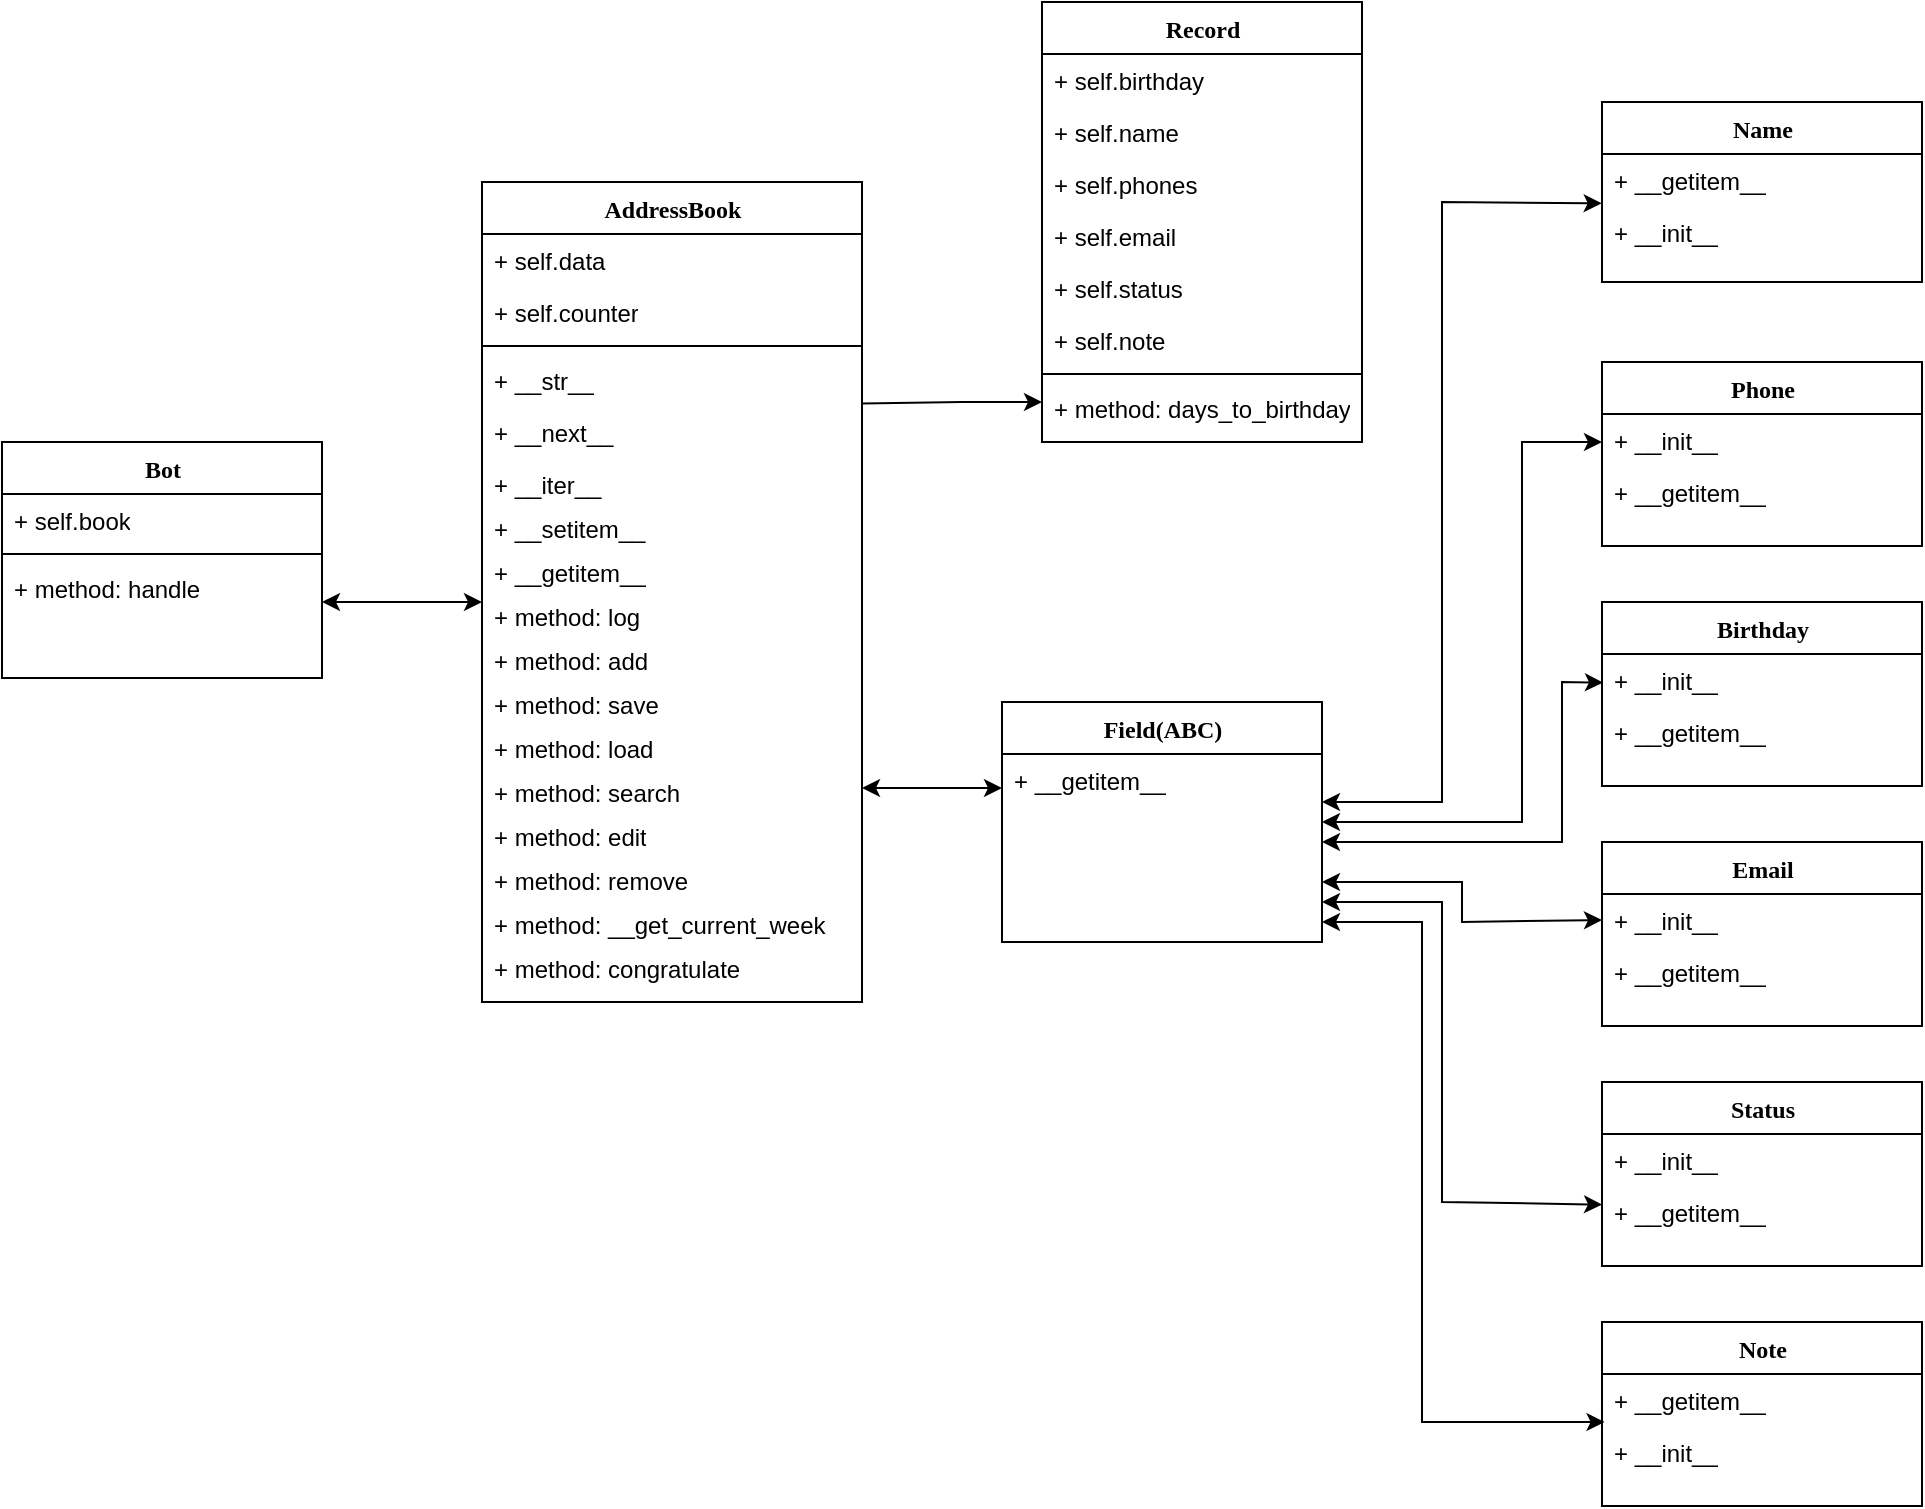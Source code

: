 <mxfile version="21.7.2" type="device">
  <diagram name="Page-1" id="6133507b-19e7-1e82-6fc7-422aa6c4b21f">
    <mxGraphModel dx="880" dy="452" grid="1" gridSize="10" guides="1" tooltips="1" connect="1" arrows="1" fold="1" page="1" pageScale="1" pageWidth="1100" pageHeight="850" background="none" math="0" shadow="0">
      <root>
        <mxCell id="0" />
        <mxCell id="1" parent="0" />
        <mxCell id="78961159f06e98e8-17" value="Bot" style="swimlane;html=1;fontStyle=1;align=center;verticalAlign=top;childLayout=stackLayout;horizontal=1;startSize=26;horizontalStack=0;resizeParent=1;resizeLast=0;collapsible=1;marginBottom=0;swimlaneFillColor=#ffffff;rounded=0;shadow=0;comic=0;labelBackgroundColor=none;strokeWidth=1;fillColor=none;fontFamily=Verdana;fontSize=12" parent="1" vertex="1">
          <mxGeometry x="40" y="240" width="160" height="118" as="geometry" />
        </mxCell>
        <mxCell id="78961159f06e98e8-23" value="+ self.book" style="text;html=1;strokeColor=none;fillColor=none;align=left;verticalAlign=top;spacingLeft=4;spacingRight=4;whiteSpace=wrap;overflow=hidden;rotatable=0;points=[[0,0.5],[1,0.5]];portConstraint=eastwest;" parent="78961159f06e98e8-17" vertex="1">
          <mxGeometry y="26" width="160" height="26" as="geometry" />
        </mxCell>
        <mxCell id="78961159f06e98e8-19" value="" style="line;html=1;strokeWidth=1;fillColor=none;align=left;verticalAlign=middle;spacingTop=-1;spacingLeft=3;spacingRight=3;rotatable=0;labelPosition=right;points=[];portConstraint=eastwest;" parent="78961159f06e98e8-17" vertex="1">
          <mxGeometry y="52" width="160" height="8" as="geometry" />
        </mxCell>
        <mxCell id="78961159f06e98e8-27" value="+ method:&amp;nbsp;handle" style="text;html=1;strokeColor=none;fillColor=none;align=left;verticalAlign=top;spacingLeft=4;spacingRight=4;whiteSpace=wrap;overflow=hidden;rotatable=0;points=[[0,0.5],[1,0.5]];portConstraint=eastwest;" parent="78961159f06e98e8-17" vertex="1">
          <mxGeometry y="60" width="160" height="26" as="geometry" />
        </mxCell>
        <mxCell id="78961159f06e98e8-43" value="AddressBook" style="swimlane;html=1;fontStyle=1;align=center;verticalAlign=top;childLayout=stackLayout;horizontal=1;startSize=26;horizontalStack=0;resizeParent=1;resizeLast=0;collapsible=1;marginBottom=0;swimlaneFillColor=#ffffff;rounded=0;shadow=0;comic=0;labelBackgroundColor=none;strokeWidth=1;fillColor=none;fontFamily=Verdana;fontSize=12" parent="1" vertex="1">
          <mxGeometry x="280" y="110" width="190" height="410" as="geometry" />
        </mxCell>
        <mxCell id="78961159f06e98e8-44" value="+&amp;nbsp;self.data" style="text;html=1;strokeColor=none;fillColor=none;align=left;verticalAlign=top;spacingLeft=4;spacingRight=4;whiteSpace=wrap;overflow=hidden;rotatable=0;points=[[0,0.5],[1,0.5]];portConstraint=eastwest;" parent="78961159f06e98e8-43" vertex="1">
          <mxGeometry y="26" width="190" height="26" as="geometry" />
        </mxCell>
        <mxCell id="78961159f06e98e8-45" value="+ self.counter" style="text;html=1;strokeColor=none;fillColor=none;align=left;verticalAlign=top;spacingLeft=4;spacingRight=4;whiteSpace=wrap;overflow=hidden;rotatable=0;points=[[0,0.5],[1,0.5]];portConstraint=eastwest;" parent="78961159f06e98e8-43" vertex="1">
          <mxGeometry y="52" width="190" height="26" as="geometry" />
        </mxCell>
        <mxCell id="78961159f06e98e8-51" value="" style="line;html=1;strokeWidth=1;fillColor=none;align=left;verticalAlign=middle;spacingTop=-1;spacingLeft=3;spacingRight=3;rotatable=0;labelPosition=right;points=[];portConstraint=eastwest;" parent="78961159f06e98e8-43" vertex="1">
          <mxGeometry y="78" width="190" height="8" as="geometry" />
        </mxCell>
        <mxCell id="78961159f06e98e8-52" value="+&amp;nbsp;__str__" style="text;html=1;strokeColor=none;fillColor=none;align=left;verticalAlign=top;spacingLeft=4;spacingRight=4;whiteSpace=wrap;overflow=hidden;rotatable=0;points=[[0,0.5],[1,0.5]];portConstraint=eastwest;" parent="78961159f06e98e8-43" vertex="1">
          <mxGeometry y="86" width="190" height="26" as="geometry" />
        </mxCell>
        <mxCell id="b94bc138ca980ef-2" value="+&amp;nbsp;__next__" style="text;html=1;strokeColor=none;fillColor=none;align=left;verticalAlign=top;spacingLeft=4;spacingRight=4;whiteSpace=wrap;overflow=hidden;rotatable=0;points=[[0,0.5],[1,0.5]];portConstraint=eastwest;" parent="78961159f06e98e8-43" vertex="1">
          <mxGeometry y="112" width="190" height="26" as="geometry" />
        </mxCell>
        <mxCell id="bDmrZEo2q7r0zX-tq2fh-38" value="+&amp;nbsp;__iter__" style="text;html=1;strokeColor=none;fillColor=none;align=left;verticalAlign=top;spacingLeft=4;spacingRight=4;whiteSpace=wrap;overflow=hidden;rotatable=0;points=[[0,0.5],[1,0.5]];portConstraint=eastwest;" vertex="1" parent="78961159f06e98e8-43">
          <mxGeometry y="138" width="190" height="22" as="geometry" />
        </mxCell>
        <mxCell id="bDmrZEo2q7r0zX-tq2fh-39" value="+&amp;nbsp;__setitem__" style="text;html=1;strokeColor=none;fillColor=none;align=left;verticalAlign=top;spacingLeft=4;spacingRight=4;whiteSpace=wrap;overflow=hidden;rotatable=0;points=[[0,0.5],[1,0.5]];portConstraint=eastwest;" vertex="1" parent="78961159f06e98e8-43">
          <mxGeometry y="160" width="190" height="22" as="geometry" />
        </mxCell>
        <mxCell id="bDmrZEo2q7r0zX-tq2fh-40" value="+&amp;nbsp;__getitem__" style="text;html=1;strokeColor=none;fillColor=none;align=left;verticalAlign=top;spacingLeft=4;spacingRight=4;whiteSpace=wrap;overflow=hidden;rotatable=0;points=[[0,0.5],[1,0.5]];portConstraint=eastwest;" vertex="1" parent="78961159f06e98e8-43">
          <mxGeometry y="182" width="190" height="22" as="geometry" />
        </mxCell>
        <mxCell id="bDmrZEo2q7r0zX-tq2fh-41" value="+ method:&amp;nbsp;log" style="text;html=1;strokeColor=none;fillColor=none;align=left;verticalAlign=top;spacingLeft=4;spacingRight=4;whiteSpace=wrap;overflow=hidden;rotatable=0;points=[[0,0.5],[1,0.5]];portConstraint=eastwest;" vertex="1" parent="78961159f06e98e8-43">
          <mxGeometry y="204" width="190" height="22" as="geometry" />
        </mxCell>
        <mxCell id="bDmrZEo2q7r0zX-tq2fh-42" value="+ method:&amp;nbsp;add" style="text;html=1;strokeColor=none;fillColor=none;align=left;verticalAlign=top;spacingLeft=4;spacingRight=4;whiteSpace=wrap;overflow=hidden;rotatable=0;points=[[0,0.5],[1,0.5]];portConstraint=eastwest;" vertex="1" parent="78961159f06e98e8-43">
          <mxGeometry y="226" width="190" height="22" as="geometry" />
        </mxCell>
        <mxCell id="bDmrZEo2q7r0zX-tq2fh-43" value="+ method:&amp;nbsp;save" style="text;html=1;strokeColor=none;fillColor=none;align=left;verticalAlign=top;spacingLeft=4;spacingRight=4;whiteSpace=wrap;overflow=hidden;rotatable=0;points=[[0,0.5],[1,0.5]];portConstraint=eastwest;" vertex="1" parent="78961159f06e98e8-43">
          <mxGeometry y="248" width="190" height="22" as="geometry" />
        </mxCell>
        <mxCell id="bDmrZEo2q7r0zX-tq2fh-44" value="+ method:&amp;nbsp;load" style="text;html=1;strokeColor=none;fillColor=none;align=left;verticalAlign=top;spacingLeft=4;spacingRight=4;whiteSpace=wrap;overflow=hidden;rotatable=0;points=[[0,0.5],[1,0.5]];portConstraint=eastwest;" vertex="1" parent="78961159f06e98e8-43">
          <mxGeometry y="270" width="190" height="22" as="geometry" />
        </mxCell>
        <mxCell id="bDmrZEo2q7r0zX-tq2fh-45" value="+ method:&amp;nbsp;search" style="text;html=1;strokeColor=none;fillColor=none;align=left;verticalAlign=top;spacingLeft=4;spacingRight=4;whiteSpace=wrap;overflow=hidden;rotatable=0;points=[[0,0.5],[1,0.5]];portConstraint=eastwest;" vertex="1" parent="78961159f06e98e8-43">
          <mxGeometry y="292" width="190" height="22" as="geometry" />
        </mxCell>
        <mxCell id="bDmrZEo2q7r0zX-tq2fh-46" value="+ method:&amp;nbsp;edit" style="text;html=1;strokeColor=none;fillColor=none;align=left;verticalAlign=top;spacingLeft=4;spacingRight=4;whiteSpace=wrap;overflow=hidden;rotatable=0;points=[[0,0.5],[1,0.5]];portConstraint=eastwest;" vertex="1" parent="78961159f06e98e8-43">
          <mxGeometry y="314" width="190" height="22" as="geometry" />
        </mxCell>
        <mxCell id="bDmrZEo2q7r0zX-tq2fh-47" value="+ method:&amp;nbsp;remove" style="text;html=1;strokeColor=none;fillColor=none;align=left;verticalAlign=top;spacingLeft=4;spacingRight=4;whiteSpace=wrap;overflow=hidden;rotatable=0;points=[[0,0.5],[1,0.5]];portConstraint=eastwest;" vertex="1" parent="78961159f06e98e8-43">
          <mxGeometry y="336" width="190" height="22" as="geometry" />
        </mxCell>
        <mxCell id="bDmrZEo2q7r0zX-tq2fh-48" value="+ method:&amp;nbsp;__get_current_week" style="text;html=1;strokeColor=none;fillColor=none;align=left;verticalAlign=top;spacingLeft=4;spacingRight=4;whiteSpace=wrap;overflow=hidden;rotatable=0;points=[[0,0.5],[1,0.5]];portConstraint=eastwest;" vertex="1" parent="78961159f06e98e8-43">
          <mxGeometry y="358" width="190" height="22" as="geometry" />
        </mxCell>
        <mxCell id="bDmrZEo2q7r0zX-tq2fh-49" value="+ method:&amp;nbsp;congratulate" style="text;html=1;strokeColor=none;fillColor=none;align=left;verticalAlign=top;spacingLeft=4;spacingRight=4;whiteSpace=wrap;overflow=hidden;rotatable=0;points=[[0,0.5],[1,0.5]];portConstraint=eastwest;" vertex="1" parent="78961159f06e98e8-43">
          <mxGeometry y="380" width="190" height="22" as="geometry" />
        </mxCell>
        <mxCell id="78961159f06e98e8-69" value="Note" style="swimlane;html=1;fontStyle=1;align=center;verticalAlign=top;childLayout=stackLayout;horizontal=1;startSize=26;horizontalStack=0;resizeParent=1;resizeLast=0;collapsible=1;marginBottom=0;swimlaneFillColor=#ffffff;rounded=0;shadow=0;comic=0;labelBackgroundColor=none;strokeWidth=1;fillColor=none;fontFamily=Verdana;fontSize=12" parent="1" vertex="1">
          <mxGeometry x="840" y="680" width="160" height="92" as="geometry" />
        </mxCell>
        <mxCell id="bDmrZEo2q7r0zX-tq2fh-70" value="+&amp;nbsp;__getitem__" style="text;html=1;strokeColor=none;fillColor=none;align=left;verticalAlign=top;spacingLeft=4;spacingRight=4;whiteSpace=wrap;overflow=hidden;rotatable=0;points=[[0,0.5],[1,0.5]];portConstraint=eastwest;" vertex="1" parent="78961159f06e98e8-69">
          <mxGeometry y="26" width="160" height="26" as="geometry" />
        </mxCell>
        <mxCell id="bDmrZEo2q7r0zX-tq2fh-69" value="+&amp;nbsp;__init__" style="text;html=1;strokeColor=none;fillColor=none;align=left;verticalAlign=top;spacingLeft=4;spacingRight=4;whiteSpace=wrap;overflow=hidden;rotatable=0;points=[[0,0.5],[1,0.5]];portConstraint=eastwest;" vertex="1" parent="78961159f06e98e8-69">
          <mxGeometry y="52" width="160" height="26" as="geometry" />
        </mxCell>
        <mxCell id="bDmrZEo2q7r0zX-tq2fh-71" style="edgeStyle=elbowEdgeStyle;rounded=0;orthogonalLoop=1;jettySize=auto;html=1;entryX=0.018;entryY=0.005;entryDx=0;entryDy=0;entryPerimeter=0;" edge="1" parent="78961159f06e98e8-69" source="78961159f06e98e8-69" target="bDmrZEo2q7r0zX-tq2fh-69">
          <mxGeometry relative="1" as="geometry" />
        </mxCell>
        <mxCell id="bDmrZEo2q7r0zX-tq2fh-1" value="Record" style="swimlane;html=1;fontStyle=1;align=center;verticalAlign=top;childLayout=stackLayout;horizontal=1;startSize=26;horizontalStack=0;resizeParent=1;resizeLast=0;collapsible=1;marginBottom=0;swimlaneFillColor=#ffffff;rounded=0;shadow=0;comic=0;labelBackgroundColor=none;strokeWidth=1;fillColor=none;fontFamily=Verdana;fontSize=12" vertex="1" parent="1">
          <mxGeometry x="560" y="20" width="160" height="220" as="geometry" />
        </mxCell>
        <mxCell id="bDmrZEo2q7r0zX-tq2fh-2" value="+ self.birthday" style="text;html=1;strokeColor=none;fillColor=none;align=left;verticalAlign=top;spacingLeft=4;spacingRight=4;whiteSpace=wrap;overflow=hidden;rotatable=0;points=[[0,0.5],[1,0.5]];portConstraint=eastwest;" vertex="1" parent="bDmrZEo2q7r0zX-tq2fh-1">
          <mxGeometry y="26" width="160" height="26" as="geometry" />
        </mxCell>
        <mxCell id="bDmrZEo2q7r0zX-tq2fh-53" value="+&amp;nbsp;self.name" style="text;html=1;strokeColor=none;fillColor=none;align=left;verticalAlign=top;spacingLeft=4;spacingRight=4;whiteSpace=wrap;overflow=hidden;rotatable=0;points=[[0,0.5],[1,0.5]];portConstraint=eastwest;" vertex="1" parent="bDmrZEo2q7r0zX-tq2fh-1">
          <mxGeometry y="52" width="160" height="26" as="geometry" />
        </mxCell>
        <mxCell id="bDmrZEo2q7r0zX-tq2fh-55" value="+&amp;nbsp;self.phones" style="text;html=1;strokeColor=none;fillColor=none;align=left;verticalAlign=top;spacingLeft=4;spacingRight=4;whiteSpace=wrap;overflow=hidden;rotatable=0;points=[[0,0.5],[1,0.5]];portConstraint=eastwest;" vertex="1" parent="bDmrZEo2q7r0zX-tq2fh-1">
          <mxGeometry y="78" width="160" height="26" as="geometry" />
        </mxCell>
        <mxCell id="bDmrZEo2q7r0zX-tq2fh-56" value="+&amp;nbsp;self.email" style="text;html=1;strokeColor=none;fillColor=none;align=left;verticalAlign=top;spacingLeft=4;spacingRight=4;whiteSpace=wrap;overflow=hidden;rotatable=0;points=[[0,0.5],[1,0.5]];portConstraint=eastwest;" vertex="1" parent="bDmrZEo2q7r0zX-tq2fh-1">
          <mxGeometry y="104" width="160" height="26" as="geometry" />
        </mxCell>
        <mxCell id="bDmrZEo2q7r0zX-tq2fh-57" value="+&amp;nbsp;self.status" style="text;html=1;strokeColor=none;fillColor=none;align=left;verticalAlign=top;spacingLeft=4;spacingRight=4;whiteSpace=wrap;overflow=hidden;rotatable=0;points=[[0,0.5],[1,0.5]];portConstraint=eastwest;" vertex="1" parent="bDmrZEo2q7r0zX-tq2fh-1">
          <mxGeometry y="130" width="160" height="26" as="geometry" />
        </mxCell>
        <mxCell id="bDmrZEo2q7r0zX-tq2fh-58" value="+&amp;nbsp;self.note" style="text;html=1;strokeColor=none;fillColor=none;align=left;verticalAlign=top;spacingLeft=4;spacingRight=4;whiteSpace=wrap;overflow=hidden;rotatable=0;points=[[0,0.5],[1,0.5]];portConstraint=eastwest;" vertex="1" parent="bDmrZEo2q7r0zX-tq2fh-1">
          <mxGeometry y="156" width="160" height="26" as="geometry" />
        </mxCell>
        <mxCell id="bDmrZEo2q7r0zX-tq2fh-3" value="" style="line;html=1;strokeWidth=1;fillColor=none;align=left;verticalAlign=middle;spacingTop=-1;spacingLeft=3;spacingRight=3;rotatable=0;labelPosition=right;points=[];portConstraint=eastwest;" vertex="1" parent="bDmrZEo2q7r0zX-tq2fh-1">
          <mxGeometry y="182" width="160" height="8" as="geometry" />
        </mxCell>
        <mxCell id="bDmrZEo2q7r0zX-tq2fh-59" value="+ method:&amp;nbsp;days_to_birthday" style="text;html=1;strokeColor=none;fillColor=none;align=left;verticalAlign=top;spacingLeft=4;spacingRight=4;whiteSpace=wrap;overflow=hidden;rotatable=0;points=[[0,0.5],[1,0.5]];portConstraint=eastwest;" vertex="1" parent="bDmrZEo2q7r0zX-tq2fh-1">
          <mxGeometry y="190" width="160" height="22" as="geometry" />
        </mxCell>
        <mxCell id="bDmrZEo2q7r0zX-tq2fh-4" value="Field(ABC)" style="swimlane;html=1;fontStyle=1;align=center;verticalAlign=top;childLayout=stackLayout;horizontal=1;startSize=26;horizontalStack=0;resizeParent=1;resizeLast=0;collapsible=1;marginBottom=0;swimlaneFillColor=#ffffff;rounded=0;shadow=0;comic=0;labelBackgroundColor=none;strokeWidth=1;fillColor=none;fontFamily=Verdana;fontSize=12" vertex="1" parent="1">
          <mxGeometry x="540" y="370" width="160" height="120" as="geometry" />
        </mxCell>
        <mxCell id="bDmrZEo2q7r0zX-tq2fh-5" value="+&amp;nbsp;__getitem__" style="text;html=1;strokeColor=none;fillColor=none;align=left;verticalAlign=top;spacingLeft=4;spacingRight=4;whiteSpace=wrap;overflow=hidden;rotatable=0;points=[[0,0.5],[1,0.5]];portConstraint=eastwest;" vertex="1" parent="bDmrZEo2q7r0zX-tq2fh-4">
          <mxGeometry y="26" width="160" height="34" as="geometry" />
        </mxCell>
        <mxCell id="bDmrZEo2q7r0zX-tq2fh-7" value="Name" style="swimlane;html=1;fontStyle=1;align=center;verticalAlign=top;childLayout=stackLayout;horizontal=1;startSize=26;horizontalStack=0;resizeParent=1;resizeLast=0;collapsible=1;marginBottom=0;swimlaneFillColor=#ffffff;rounded=0;shadow=0;comic=0;labelBackgroundColor=none;strokeWidth=1;fillColor=none;fontFamily=Verdana;fontSize=12" vertex="1" parent="1">
          <mxGeometry x="840" y="70" width="160" height="90" as="geometry">
            <mxRectangle x="840" y="80" width="80" height="30" as="alternateBounds" />
          </mxGeometry>
        </mxCell>
        <mxCell id="bDmrZEo2q7r0zX-tq2fh-60" value="+&amp;nbsp;__getitem__" style="text;html=1;strokeColor=none;fillColor=none;align=left;verticalAlign=top;spacingLeft=4;spacingRight=4;whiteSpace=wrap;overflow=hidden;rotatable=0;points=[[0,0.5],[1,0.5]];portConstraint=eastwest;" vertex="1" parent="bDmrZEo2q7r0zX-tq2fh-7">
          <mxGeometry y="26" width="160" height="26" as="geometry" />
        </mxCell>
        <mxCell id="bDmrZEo2q7r0zX-tq2fh-8" value="+&amp;nbsp;__init__" style="text;html=1;strokeColor=none;fillColor=none;align=left;verticalAlign=top;spacingLeft=4;spacingRight=4;whiteSpace=wrap;overflow=hidden;rotatable=0;points=[[0,0.5],[1,0.5]];portConstraint=eastwest;" vertex="1" parent="bDmrZEo2q7r0zX-tq2fh-7">
          <mxGeometry y="52" width="160" height="26" as="geometry" />
        </mxCell>
        <mxCell id="bDmrZEo2q7r0zX-tq2fh-10" value="Phone" style="swimlane;html=1;fontStyle=1;align=center;verticalAlign=top;childLayout=stackLayout;horizontal=1;startSize=26;horizontalStack=0;resizeParent=1;resizeLast=0;collapsible=1;marginBottom=0;swimlaneFillColor=#ffffff;rounded=0;shadow=0;comic=0;labelBackgroundColor=none;strokeWidth=1;fillColor=none;fontFamily=Verdana;fontSize=12" vertex="1" parent="1">
          <mxGeometry x="840" y="200" width="160" height="92" as="geometry" />
        </mxCell>
        <mxCell id="bDmrZEo2q7r0zX-tq2fh-61" value="+&amp;nbsp;__init__" style="text;html=1;strokeColor=none;fillColor=none;align=left;verticalAlign=top;spacingLeft=4;spacingRight=4;whiteSpace=wrap;overflow=hidden;rotatable=0;points=[[0,0.5],[1,0.5]];portConstraint=eastwest;" vertex="1" parent="bDmrZEo2q7r0zX-tq2fh-10">
          <mxGeometry y="26" width="160" height="26" as="geometry" />
        </mxCell>
        <mxCell id="bDmrZEo2q7r0zX-tq2fh-62" value="+&amp;nbsp;__getitem__" style="text;html=1;strokeColor=none;fillColor=none;align=left;verticalAlign=top;spacingLeft=4;spacingRight=4;whiteSpace=wrap;overflow=hidden;rotatable=0;points=[[0,0.5],[1,0.5]];portConstraint=eastwest;" vertex="1" parent="bDmrZEo2q7r0zX-tq2fh-10">
          <mxGeometry y="52" width="160" height="26" as="geometry" />
        </mxCell>
        <mxCell id="bDmrZEo2q7r0zX-tq2fh-13" value="Birthday" style="swimlane;html=1;fontStyle=1;align=center;verticalAlign=top;childLayout=stackLayout;horizontal=1;startSize=26;horizontalStack=0;resizeParent=1;resizeLast=0;collapsible=1;marginBottom=0;swimlaneFillColor=#ffffff;rounded=0;shadow=0;comic=0;labelBackgroundColor=none;strokeWidth=1;fillColor=none;fontFamily=Verdana;fontSize=12" vertex="1" parent="1">
          <mxGeometry x="840" y="320" width="160" height="92" as="geometry" />
        </mxCell>
        <mxCell id="bDmrZEo2q7r0zX-tq2fh-63" value="+&amp;nbsp;__init__" style="text;html=1;strokeColor=none;fillColor=none;align=left;verticalAlign=top;spacingLeft=4;spacingRight=4;whiteSpace=wrap;overflow=hidden;rotatable=0;points=[[0,0.5],[1,0.5]];portConstraint=eastwest;" vertex="1" parent="bDmrZEo2q7r0zX-tq2fh-13">
          <mxGeometry y="26" width="160" height="26" as="geometry" />
        </mxCell>
        <mxCell id="bDmrZEo2q7r0zX-tq2fh-64" value="+&amp;nbsp;__getitem__" style="text;html=1;strokeColor=none;fillColor=none;align=left;verticalAlign=top;spacingLeft=4;spacingRight=4;whiteSpace=wrap;overflow=hidden;rotatable=0;points=[[0,0.5],[1,0.5]];portConstraint=eastwest;" vertex="1" parent="bDmrZEo2q7r0zX-tq2fh-13">
          <mxGeometry y="52" width="160" height="26" as="geometry" />
        </mxCell>
        <mxCell id="bDmrZEo2q7r0zX-tq2fh-16" value="Email" style="swimlane;html=1;fontStyle=1;align=center;verticalAlign=top;childLayout=stackLayout;horizontal=1;startSize=26;horizontalStack=0;resizeParent=1;resizeLast=0;collapsible=1;marginBottom=0;swimlaneFillColor=#ffffff;rounded=0;shadow=0;comic=0;labelBackgroundColor=none;strokeWidth=1;fillColor=none;fontFamily=Verdana;fontSize=12" vertex="1" parent="1">
          <mxGeometry x="840" y="440" width="160" height="92" as="geometry" />
        </mxCell>
        <mxCell id="bDmrZEo2q7r0zX-tq2fh-65" value="+&amp;nbsp;__init__" style="text;html=1;strokeColor=none;fillColor=none;align=left;verticalAlign=top;spacingLeft=4;spacingRight=4;whiteSpace=wrap;overflow=hidden;rotatable=0;points=[[0,0.5],[1,0.5]];portConstraint=eastwest;" vertex="1" parent="bDmrZEo2q7r0zX-tq2fh-16">
          <mxGeometry y="26" width="160" height="26" as="geometry" />
        </mxCell>
        <mxCell id="bDmrZEo2q7r0zX-tq2fh-66" value="+&amp;nbsp;__getitem__" style="text;html=1;strokeColor=none;fillColor=none;align=left;verticalAlign=top;spacingLeft=4;spacingRight=4;whiteSpace=wrap;overflow=hidden;rotatable=0;points=[[0,0.5],[1,0.5]];portConstraint=eastwest;" vertex="1" parent="bDmrZEo2q7r0zX-tq2fh-16">
          <mxGeometry y="52" width="160" height="26" as="geometry" />
        </mxCell>
        <mxCell id="bDmrZEo2q7r0zX-tq2fh-19" value="Status" style="swimlane;html=1;fontStyle=1;align=center;verticalAlign=top;childLayout=stackLayout;horizontal=1;startSize=26;horizontalStack=0;resizeParent=1;resizeLast=0;collapsible=1;marginBottom=0;swimlaneFillColor=#ffffff;rounded=0;shadow=0;comic=0;labelBackgroundColor=none;strokeWidth=1;fillColor=none;fontFamily=Verdana;fontSize=12" vertex="1" parent="1">
          <mxGeometry x="840" y="560" width="160" height="92" as="geometry" />
        </mxCell>
        <mxCell id="bDmrZEo2q7r0zX-tq2fh-67" value="+&amp;nbsp;__init__" style="text;html=1;strokeColor=none;fillColor=none;align=left;verticalAlign=top;spacingLeft=4;spacingRight=4;whiteSpace=wrap;overflow=hidden;rotatable=0;points=[[0,0.5],[1,0.5]];portConstraint=eastwest;" vertex="1" parent="bDmrZEo2q7r0zX-tq2fh-19">
          <mxGeometry y="26" width="160" height="26" as="geometry" />
        </mxCell>
        <mxCell id="bDmrZEo2q7r0zX-tq2fh-68" value="+&amp;nbsp;__getitem__" style="text;html=1;strokeColor=none;fillColor=none;align=left;verticalAlign=top;spacingLeft=4;spacingRight=4;whiteSpace=wrap;overflow=hidden;rotatable=0;points=[[0,0.5],[1,0.5]];portConstraint=eastwest;" vertex="1" parent="bDmrZEo2q7r0zX-tq2fh-19">
          <mxGeometry y="52" width="160" height="26" as="geometry" />
        </mxCell>
        <mxCell id="bDmrZEo2q7r0zX-tq2fh-28" value="" style="endArrow=classic;startArrow=classic;html=1;rounded=0;entryX=-0.001;entryY=-0.052;entryDx=0;entryDy=0;entryPerimeter=0;" edge="1" parent="1" target="bDmrZEo2q7r0zX-tq2fh-8">
          <mxGeometry width="50" height="50" relative="1" as="geometry">
            <mxPoint x="700" y="420" as="sourcePoint" />
            <mxPoint x="800" y="170" as="targetPoint" />
            <Array as="points">
              <mxPoint x="760" y="420" />
              <mxPoint x="760" y="120" />
            </Array>
          </mxGeometry>
        </mxCell>
        <mxCell id="bDmrZEo2q7r0zX-tq2fh-29" value="" style="endArrow=classic;startArrow=classic;html=1;rounded=0;" edge="1" parent="1">
          <mxGeometry width="50" height="50" relative="1" as="geometry">
            <mxPoint x="700" y="430" as="sourcePoint" />
            <mxPoint x="840" y="240" as="targetPoint" />
            <Array as="points">
              <mxPoint x="800" y="430" />
              <mxPoint x="800" y="240" />
            </Array>
          </mxGeometry>
        </mxCell>
        <mxCell id="bDmrZEo2q7r0zX-tq2fh-30" value="" style="endArrow=classic;startArrow=classic;html=1;rounded=0;entryX=0.003;entryY=0.55;entryDx=0;entryDy=0;entryPerimeter=0;" edge="1" parent="1">
          <mxGeometry width="50" height="50" relative="1" as="geometry">
            <mxPoint x="700" y="440" as="sourcePoint" />
            <mxPoint x="840.48" y="360.3" as="targetPoint" />
            <Array as="points">
              <mxPoint x="820" y="440" />
              <mxPoint x="820" y="360" />
            </Array>
          </mxGeometry>
        </mxCell>
        <mxCell id="bDmrZEo2q7r0zX-tq2fh-31" value="" style="endArrow=classic;startArrow=classic;html=1;rounded=0;exitX=0;exitY=0.5;exitDx=0;exitDy=0;entryX=1;entryY=0.75;entryDx=0;entryDy=0;" edge="1" parent="1" target="bDmrZEo2q7r0zX-tq2fh-4">
          <mxGeometry width="50" height="50" relative="1" as="geometry">
            <mxPoint x="840" y="479" as="sourcePoint" />
            <mxPoint x="720" y="310" as="targetPoint" />
            <Array as="points">
              <mxPoint x="770" y="480" />
              <mxPoint x="770" y="460" />
            </Array>
          </mxGeometry>
        </mxCell>
        <mxCell id="bDmrZEo2q7r0zX-tq2fh-32" value="" style="endArrow=classic;startArrow=classic;html=1;rounded=0;exitX=0.003;exitY=0.561;exitDx=0;exitDy=0;exitPerimeter=0;" edge="1" parent="1">
          <mxGeometry width="50" height="50" relative="1" as="geometry">
            <mxPoint x="840" y="621.296" as="sourcePoint" />
            <mxPoint x="700" y="470" as="targetPoint" />
            <Array as="points">
              <mxPoint x="760" y="620" />
              <mxPoint x="760" y="470" />
            </Array>
          </mxGeometry>
        </mxCell>
        <mxCell id="bDmrZEo2q7r0zX-tq2fh-33" value="" style="endArrow=classic;startArrow=classic;html=1;rounded=0;exitX=0.008;exitY=0.923;exitDx=0;exitDy=0;exitPerimeter=0;" edge="1" parent="1" source="bDmrZEo2q7r0zX-tq2fh-70">
          <mxGeometry width="50" height="50" relative="1" as="geometry">
            <mxPoint x="830" y="869" as="sourcePoint" />
            <mxPoint x="700" y="480" as="targetPoint" />
            <Array as="points">
              <mxPoint x="750" y="730" />
              <mxPoint x="750" y="480" />
            </Array>
          </mxGeometry>
        </mxCell>
        <mxCell id="bDmrZEo2q7r0zX-tq2fh-35" value="" style="endArrow=classic;html=1;rounded=0;exitX=1.001;exitY=0.582;exitDx=0;exitDy=0;exitPerimeter=0;" edge="1" parent="1">
          <mxGeometry width="50" height="50" relative="1" as="geometry">
            <mxPoint x="470.19" y="220.804" as="sourcePoint" />
            <mxPoint x="560" y="220" as="targetPoint" />
            <Array as="points">
              <mxPoint x="520" y="220" />
            </Array>
          </mxGeometry>
        </mxCell>
        <mxCell id="bDmrZEo2q7r0zX-tq2fh-36" value="" style="endArrow=classic;startArrow=classic;html=1;rounded=0;entryX=0;entryY=0.5;entryDx=0;entryDy=0;exitX=1;exitY=0.5;exitDx=0;exitDy=0;" edge="1" parent="1" source="bDmrZEo2q7r0zX-tq2fh-45" target="bDmrZEo2q7r0zX-tq2fh-5">
          <mxGeometry width="50" height="50" relative="1" as="geometry">
            <mxPoint x="510" y="320" as="sourcePoint" />
            <mxPoint x="550" y="310" as="targetPoint" />
          </mxGeometry>
        </mxCell>
        <mxCell id="bDmrZEo2q7r0zX-tq2fh-37" value="" style="endArrow=classic;startArrow=classic;html=1;rounded=0;exitX=1;exitY=0.769;exitDx=0;exitDy=0;exitPerimeter=0;" edge="1" parent="1" source="78961159f06e98e8-27">
          <mxGeometry width="50" height="50" relative="1" as="geometry">
            <mxPoint x="200" y="285" as="sourcePoint" />
            <mxPoint x="280" y="320" as="targetPoint" />
          </mxGeometry>
        </mxCell>
      </root>
    </mxGraphModel>
  </diagram>
</mxfile>
